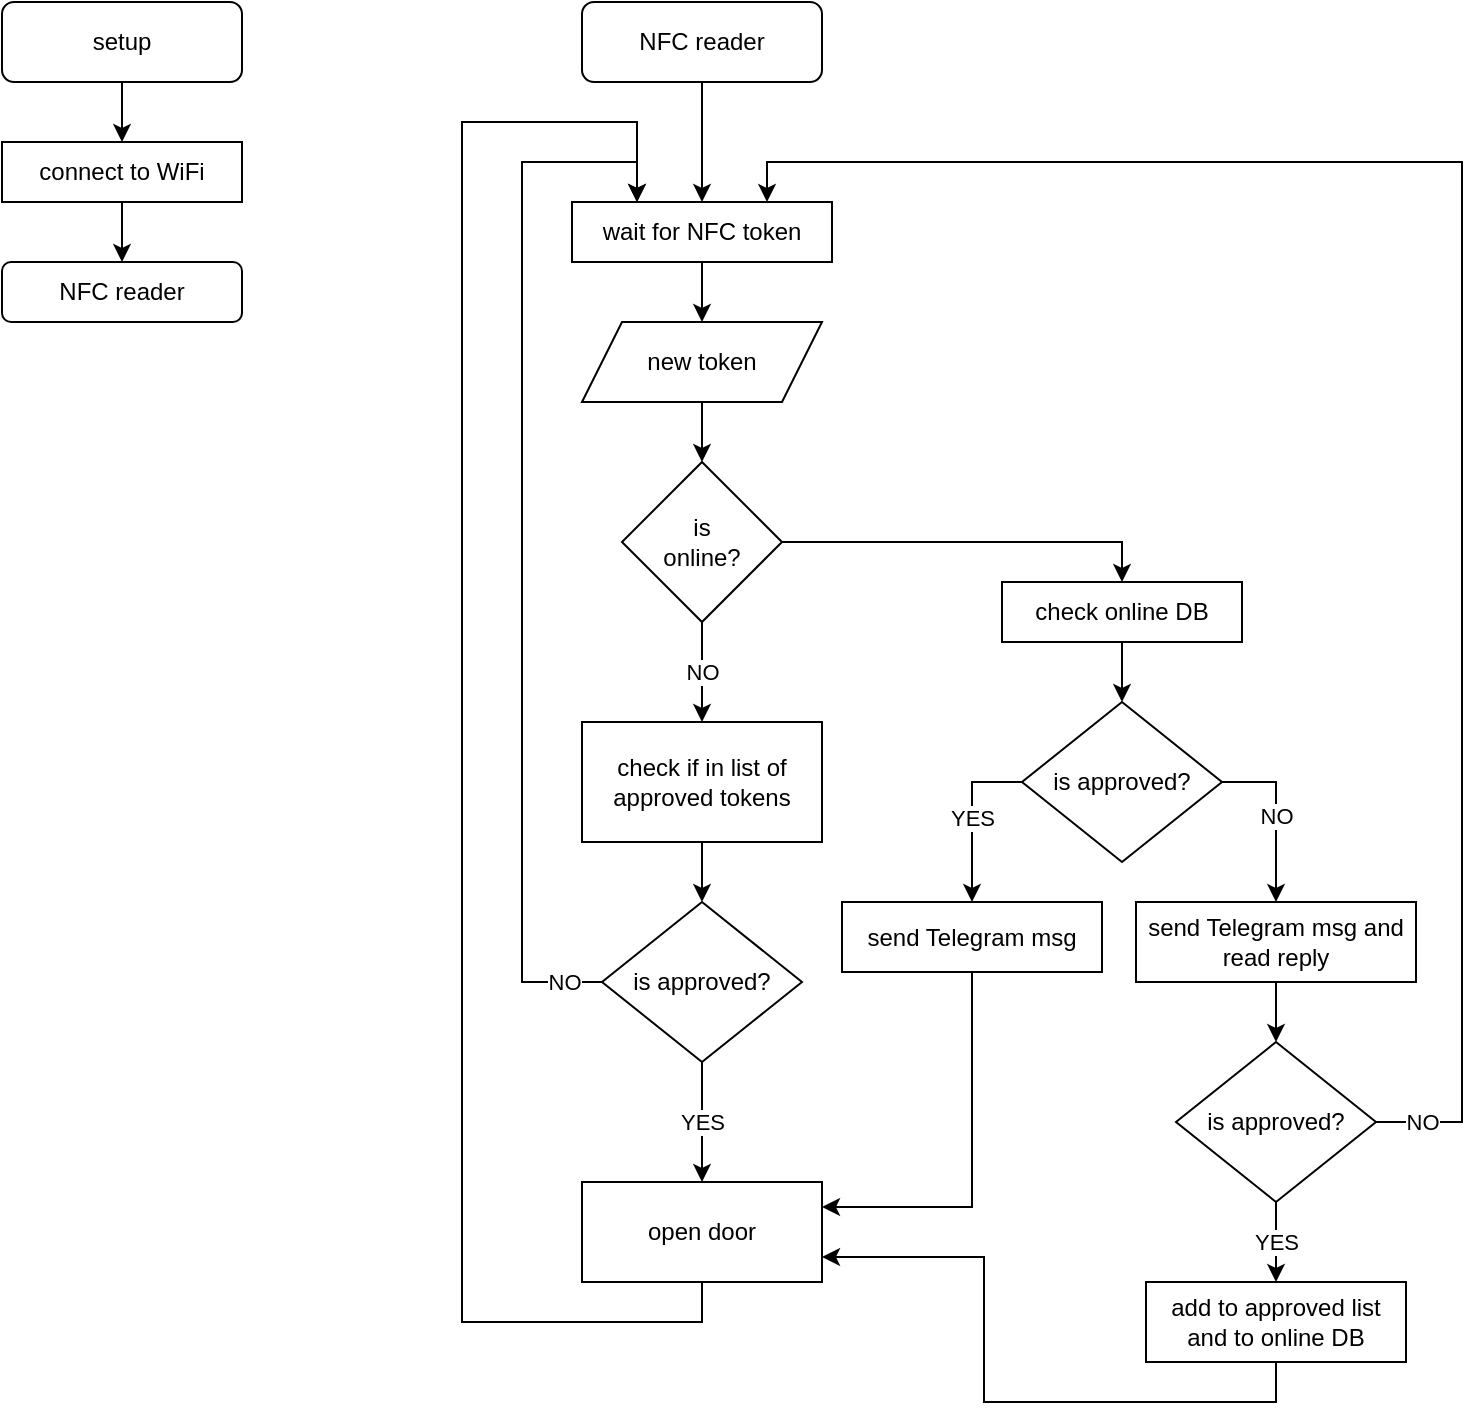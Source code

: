 <mxfile version="13.8.3" type="github">
  <diagram id="C5RBs43oDa-KdzZeNtuy" name="Page-1">
    <mxGraphModel dx="1357" dy="778" grid="1" gridSize="10" guides="1" tooltips="1" connect="1" arrows="1" fold="1" page="1" pageScale="1" pageWidth="827" pageHeight="1169" math="0" shadow="0">
      <root>
        <mxCell id="WIyWlLk6GJQsqaUBKTNV-0" />
        <mxCell id="WIyWlLk6GJQsqaUBKTNV-1" parent="WIyWlLk6GJQsqaUBKTNV-0" />
        <mxCell id="WIyWlLk6GJQsqaUBKTNV-3" value="setup" style="rounded=1;whiteSpace=wrap;html=1;fontSize=12;glass=0;strokeWidth=1;shadow=0;" parent="WIyWlLk6GJQsqaUBKTNV-1" vertex="1">
          <mxGeometry x="70" y="40" width="120" height="40" as="geometry" />
        </mxCell>
        <mxCell id="EW-SPscekSiXsetjh3dg-3" style="edgeStyle=orthogonalEdgeStyle;rounded=0;orthogonalLoop=1;jettySize=auto;html=1;entryX=0.5;entryY=0;entryDx=0;entryDy=0;" parent="WIyWlLk6GJQsqaUBKTNV-1" source="EW-SPscekSiXsetjh3dg-0" target="EW-SPscekSiXsetjh3dg-8" edge="1">
          <mxGeometry relative="1" as="geometry">
            <mxPoint x="130" y="170" as="targetPoint" />
          </mxGeometry>
        </mxCell>
        <mxCell id="EW-SPscekSiXsetjh3dg-0" value="&lt;div&gt;connect to WiFi&lt;/div&gt;" style="rounded=0;whiteSpace=wrap;html=1;" parent="WIyWlLk6GJQsqaUBKTNV-1" vertex="1">
          <mxGeometry x="70" y="110" width="120" height="30" as="geometry" />
        </mxCell>
        <mxCell id="EW-SPscekSiXsetjh3dg-2" value="" style="endArrow=classic;html=1;exitX=0.5;exitY=1;exitDx=0;exitDy=0;entryX=0.5;entryY=0;entryDx=0;entryDy=0;" parent="WIyWlLk6GJQsqaUBKTNV-1" source="WIyWlLk6GJQsqaUBKTNV-3" target="EW-SPscekSiXsetjh3dg-0" edge="1">
          <mxGeometry width="50" height="50" relative="1" as="geometry">
            <mxPoint x="300" y="420" as="sourcePoint" />
            <mxPoint x="350" y="370" as="targetPoint" />
          </mxGeometry>
        </mxCell>
        <mxCell id="EW-SPscekSiXsetjh3dg-8" value="NFC reader" style="rounded=1;whiteSpace=wrap;html=1;" parent="WIyWlLk6GJQsqaUBKTNV-1" vertex="1">
          <mxGeometry x="70" y="170" width="120" height="30" as="geometry" />
        </mxCell>
        <mxCell id="EW-SPscekSiXsetjh3dg-26" value="" style="edgeStyle=orthogonalEdgeStyle;rounded=0;orthogonalLoop=1;jettySize=auto;html=1;" parent="WIyWlLk6GJQsqaUBKTNV-1" source="EW-SPscekSiXsetjh3dg-22" target="EW-SPscekSiXsetjh3dg-25" edge="1">
          <mxGeometry relative="1" as="geometry" />
        </mxCell>
        <mxCell id="EW-SPscekSiXsetjh3dg-22" value="&lt;div&gt;NFC reader&lt;/div&gt;" style="whiteSpace=wrap;html=1;rounded=1;" parent="WIyWlLk6GJQsqaUBKTNV-1" vertex="1">
          <mxGeometry x="360" y="40" width="120" height="40" as="geometry" />
        </mxCell>
        <mxCell id="EW-SPscekSiXsetjh3dg-28" value="" style="edgeStyle=orthogonalEdgeStyle;rounded=0;orthogonalLoop=1;jettySize=auto;html=1;" parent="WIyWlLk6GJQsqaUBKTNV-1" source="EW-SPscekSiXsetjh3dg-25" target="EW-SPscekSiXsetjh3dg-27" edge="1">
          <mxGeometry relative="1" as="geometry" />
        </mxCell>
        <mxCell id="EW-SPscekSiXsetjh3dg-25" value="wait for NFC token" style="whiteSpace=wrap;html=1;rounded=0;" parent="WIyWlLk6GJQsqaUBKTNV-1" vertex="1">
          <mxGeometry x="355" y="140" width="130" height="30" as="geometry" />
        </mxCell>
        <mxCell id="UJq6CIvDxhSFcfB1xhJz-1" style="edgeStyle=orthogonalEdgeStyle;rounded=0;orthogonalLoop=1;jettySize=auto;html=1;exitX=0.5;exitY=1;exitDx=0;exitDy=0;entryX=0.5;entryY=0;entryDx=0;entryDy=0;" edge="1" parent="WIyWlLk6GJQsqaUBKTNV-1" source="EW-SPscekSiXsetjh3dg-27" target="UJq6CIvDxhSFcfB1xhJz-0">
          <mxGeometry relative="1" as="geometry" />
        </mxCell>
        <mxCell id="EW-SPscekSiXsetjh3dg-27" value="new token" style="shape=parallelogram;perimeter=parallelogramPerimeter;whiteSpace=wrap;html=1;fixedSize=1;rounded=0;" parent="WIyWlLk6GJQsqaUBKTNV-1" vertex="1">
          <mxGeometry x="360" y="200" width="120" height="40" as="geometry" />
        </mxCell>
        <mxCell id="EW-SPscekSiXsetjh3dg-32" value="" style="edgeStyle=orthogonalEdgeStyle;rounded=0;orthogonalLoop=1;jettySize=auto;html=1;" parent="WIyWlLk6GJQsqaUBKTNV-1" source="EW-SPscekSiXsetjh3dg-29" target="EW-SPscekSiXsetjh3dg-31" edge="1">
          <mxGeometry relative="1" as="geometry" />
        </mxCell>
        <mxCell id="EW-SPscekSiXsetjh3dg-29" value="check if in list of approved tokens" style="whiteSpace=wrap;html=1;rounded=0;" parent="WIyWlLk6GJQsqaUBKTNV-1" vertex="1">
          <mxGeometry x="360" y="400" width="120" height="60" as="geometry" />
        </mxCell>
        <mxCell id="EW-SPscekSiXsetjh3dg-36" value="YES" style="edgeStyle=orthogonalEdgeStyle;rounded=0;orthogonalLoop=1;jettySize=auto;html=1;entryX=0.5;entryY=0;entryDx=0;entryDy=0;" parent="WIyWlLk6GJQsqaUBKTNV-1" source="EW-SPscekSiXsetjh3dg-31" target="EW-SPscekSiXsetjh3dg-52" edge="1">
          <mxGeometry relative="1" as="geometry">
            <mxPoint x="420" y="710" as="targetPoint" />
          </mxGeometry>
        </mxCell>
        <mxCell id="UJq6CIvDxhSFcfB1xhJz-5" value="NO" style="edgeStyle=orthogonalEdgeStyle;rounded=0;orthogonalLoop=1;jettySize=auto;html=1;exitX=0;exitY=0.5;exitDx=0;exitDy=0;entryX=0.25;entryY=0;entryDx=0;entryDy=0;" edge="1" parent="WIyWlLk6GJQsqaUBKTNV-1" source="EW-SPscekSiXsetjh3dg-31" target="EW-SPscekSiXsetjh3dg-25">
          <mxGeometry x="-0.926" relative="1" as="geometry">
            <mxPoint x="330" y="120" as="targetPoint" />
            <Array as="points">
              <mxPoint x="330" y="530" />
              <mxPoint x="330" y="120" />
              <mxPoint x="388" y="120" />
            </Array>
            <mxPoint as="offset" />
          </mxGeometry>
        </mxCell>
        <mxCell id="EW-SPscekSiXsetjh3dg-31" value="is approved?" style="rhombus;whiteSpace=wrap;html=1;rounded=0;" parent="WIyWlLk6GJQsqaUBKTNV-1" vertex="1">
          <mxGeometry x="370" y="490" width="100" height="80" as="geometry" />
        </mxCell>
        <mxCell id="UJq6CIvDxhSFcfB1xhJz-15" style="edgeStyle=orthogonalEdgeStyle;rounded=0;orthogonalLoop=1;jettySize=auto;html=1;exitX=0.5;exitY=1;exitDx=0;exitDy=0;entryX=0.5;entryY=0;entryDx=0;entryDy=0;" edge="1" parent="WIyWlLk6GJQsqaUBKTNV-1" source="EW-SPscekSiXsetjh3dg-38" target="UJq6CIvDxhSFcfB1xhJz-14">
          <mxGeometry relative="1" as="geometry" />
        </mxCell>
        <mxCell id="EW-SPscekSiXsetjh3dg-38" value="send Telegram msg and read reply" style="whiteSpace=wrap;html=1;rounded=0;" parent="WIyWlLk6GJQsqaUBKTNV-1" vertex="1">
          <mxGeometry x="637" y="490" width="140" height="40" as="geometry" />
        </mxCell>
        <mxCell id="UJq6CIvDxhSFcfB1xhJz-10" value="YES" style="edgeStyle=orthogonalEdgeStyle;rounded=0;orthogonalLoop=1;jettySize=auto;html=1;exitX=0;exitY=0.5;exitDx=0;exitDy=0;entryX=0.5;entryY=0;entryDx=0;entryDy=0;" edge="1" parent="WIyWlLk6GJQsqaUBKTNV-1" source="EW-SPscekSiXsetjh3dg-42" target="UJq6CIvDxhSFcfB1xhJz-11">
          <mxGeometry relative="1" as="geometry">
            <mxPoint x="540" y="480" as="targetPoint" />
          </mxGeometry>
        </mxCell>
        <mxCell id="UJq6CIvDxhSFcfB1xhJz-13" value="NO" style="edgeStyle=orthogonalEdgeStyle;rounded=0;orthogonalLoop=1;jettySize=auto;html=1;exitX=1;exitY=0.5;exitDx=0;exitDy=0;" edge="1" parent="WIyWlLk6GJQsqaUBKTNV-1" source="EW-SPscekSiXsetjh3dg-42" target="EW-SPscekSiXsetjh3dg-38">
          <mxGeometry relative="1" as="geometry" />
        </mxCell>
        <mxCell id="EW-SPscekSiXsetjh3dg-42" value="is approved?" style="rhombus;whiteSpace=wrap;html=1;rounded=0;" parent="WIyWlLk6GJQsqaUBKTNV-1" vertex="1">
          <mxGeometry x="580" y="390" width="100" height="80" as="geometry" />
        </mxCell>
        <mxCell id="UJq6CIvDxhSFcfB1xhJz-17" style="edgeStyle=orthogonalEdgeStyle;rounded=0;orthogonalLoop=1;jettySize=auto;html=1;exitX=0.5;exitY=1;exitDx=0;exitDy=0;entryX=1;entryY=0.75;entryDx=0;entryDy=0;" edge="1" parent="WIyWlLk6GJQsqaUBKTNV-1" source="EW-SPscekSiXsetjh3dg-45" target="EW-SPscekSiXsetjh3dg-52">
          <mxGeometry relative="1" as="geometry" />
        </mxCell>
        <mxCell id="EW-SPscekSiXsetjh3dg-45" value="&lt;div&gt;add to approved list and to online DB&lt;/div&gt;" style="whiteSpace=wrap;html=1;rounded=0;" parent="WIyWlLk6GJQsqaUBKTNV-1" vertex="1">
          <mxGeometry x="642" y="680" width="130" height="40" as="geometry" />
        </mxCell>
        <mxCell id="EW-SPscekSiXsetjh3dg-56" style="edgeStyle=orthogonalEdgeStyle;rounded=0;orthogonalLoop=1;jettySize=auto;html=1;exitX=0.5;exitY=1;exitDx=0;exitDy=0;entryX=0.25;entryY=0;entryDx=0;entryDy=0;" parent="WIyWlLk6GJQsqaUBKTNV-1" source="EW-SPscekSiXsetjh3dg-52" target="EW-SPscekSiXsetjh3dg-25" edge="1">
          <mxGeometry relative="1" as="geometry">
            <Array as="points">
              <mxPoint x="420" y="700" />
              <mxPoint x="300" y="700" />
              <mxPoint x="300" y="100" />
              <mxPoint x="388" y="100" />
            </Array>
          </mxGeometry>
        </mxCell>
        <mxCell id="EW-SPscekSiXsetjh3dg-52" value="open door" style="whiteSpace=wrap;html=1;rounded=0;" parent="WIyWlLk6GJQsqaUBKTNV-1" vertex="1">
          <mxGeometry x="360" y="630" width="120" height="50" as="geometry" />
        </mxCell>
        <mxCell id="UJq6CIvDxhSFcfB1xhJz-4" value="NO" style="edgeStyle=orthogonalEdgeStyle;rounded=0;orthogonalLoop=1;jettySize=auto;html=1;exitX=0.5;exitY=1;exitDx=0;exitDy=0;entryX=0.5;entryY=0;entryDx=0;entryDy=0;" edge="1" parent="WIyWlLk6GJQsqaUBKTNV-1" source="UJq6CIvDxhSFcfB1xhJz-0" target="EW-SPscekSiXsetjh3dg-29">
          <mxGeometry relative="1" as="geometry" />
        </mxCell>
        <mxCell id="UJq6CIvDxhSFcfB1xhJz-6" style="edgeStyle=orthogonalEdgeStyle;rounded=0;orthogonalLoop=1;jettySize=auto;html=1;exitX=1;exitY=0.5;exitDx=0;exitDy=0;entryX=0.5;entryY=0;entryDx=0;entryDy=0;" edge="1" parent="WIyWlLk6GJQsqaUBKTNV-1" source="UJq6CIvDxhSFcfB1xhJz-0" target="UJq6CIvDxhSFcfB1xhJz-7">
          <mxGeometry relative="1" as="geometry">
            <mxPoint x="620" y="310" as="targetPoint" />
          </mxGeometry>
        </mxCell>
        <mxCell id="UJq6CIvDxhSFcfB1xhJz-0" value="&lt;div&gt;is&lt;/div&gt;&lt;div&gt;online?&lt;br&gt;&lt;/div&gt;" style="rhombus;whiteSpace=wrap;html=1;" vertex="1" parent="WIyWlLk6GJQsqaUBKTNV-1">
          <mxGeometry x="380" y="270" width="80" height="80" as="geometry" />
        </mxCell>
        <mxCell id="UJq6CIvDxhSFcfB1xhJz-8" style="edgeStyle=orthogonalEdgeStyle;rounded=0;orthogonalLoop=1;jettySize=auto;html=1;exitX=0.5;exitY=1;exitDx=0;exitDy=0;entryX=0.5;entryY=0;entryDx=0;entryDy=0;" edge="1" parent="WIyWlLk6GJQsqaUBKTNV-1" source="UJq6CIvDxhSFcfB1xhJz-7" target="EW-SPscekSiXsetjh3dg-42">
          <mxGeometry relative="1" as="geometry" />
        </mxCell>
        <mxCell id="UJq6CIvDxhSFcfB1xhJz-7" value="check online DB" style="rounded=0;whiteSpace=wrap;html=1;" vertex="1" parent="WIyWlLk6GJQsqaUBKTNV-1">
          <mxGeometry x="570" y="330" width="120" height="30" as="geometry" />
        </mxCell>
        <mxCell id="UJq6CIvDxhSFcfB1xhJz-12" style="edgeStyle=orthogonalEdgeStyle;rounded=0;orthogonalLoop=1;jettySize=auto;html=1;exitX=0.5;exitY=1;exitDx=0;exitDy=0;entryX=1;entryY=0.25;entryDx=0;entryDy=0;" edge="1" parent="WIyWlLk6GJQsqaUBKTNV-1" source="UJq6CIvDxhSFcfB1xhJz-11" target="EW-SPscekSiXsetjh3dg-52">
          <mxGeometry relative="1" as="geometry" />
        </mxCell>
        <mxCell id="UJq6CIvDxhSFcfB1xhJz-11" value="send Telegram msg" style="rounded=0;whiteSpace=wrap;html=1;" vertex="1" parent="WIyWlLk6GJQsqaUBKTNV-1">
          <mxGeometry x="490" y="490" width="130" height="35" as="geometry" />
        </mxCell>
        <mxCell id="UJq6CIvDxhSFcfB1xhJz-16" value="YES" style="edgeStyle=orthogonalEdgeStyle;rounded=0;orthogonalLoop=1;jettySize=auto;html=1;exitX=0.5;exitY=1;exitDx=0;exitDy=0;entryX=0.5;entryY=0;entryDx=0;entryDy=0;" edge="1" parent="WIyWlLk6GJQsqaUBKTNV-1" source="UJq6CIvDxhSFcfB1xhJz-14" target="EW-SPscekSiXsetjh3dg-45">
          <mxGeometry relative="1" as="geometry" />
        </mxCell>
        <mxCell id="UJq6CIvDxhSFcfB1xhJz-18" value="NO" style="edgeStyle=orthogonalEdgeStyle;rounded=0;orthogonalLoop=1;jettySize=auto;html=1;exitX=1;exitY=0.5;exitDx=0;exitDy=0;entryX=0.75;entryY=0;entryDx=0;entryDy=0;" edge="1" parent="WIyWlLk6GJQsqaUBKTNV-1" source="UJq6CIvDxhSFcfB1xhJz-14" target="EW-SPscekSiXsetjh3dg-25">
          <mxGeometry x="-0.948" relative="1" as="geometry">
            <Array as="points">
              <mxPoint x="800" y="600" />
              <mxPoint x="800" y="120" />
              <mxPoint x="453" y="120" />
            </Array>
            <mxPoint as="offset" />
          </mxGeometry>
        </mxCell>
        <mxCell id="UJq6CIvDxhSFcfB1xhJz-14" value="is approved?" style="rhombus;whiteSpace=wrap;html=1;rounded=0;" vertex="1" parent="WIyWlLk6GJQsqaUBKTNV-1">
          <mxGeometry x="657" y="560" width="100" height="80" as="geometry" />
        </mxCell>
      </root>
    </mxGraphModel>
  </diagram>
</mxfile>
